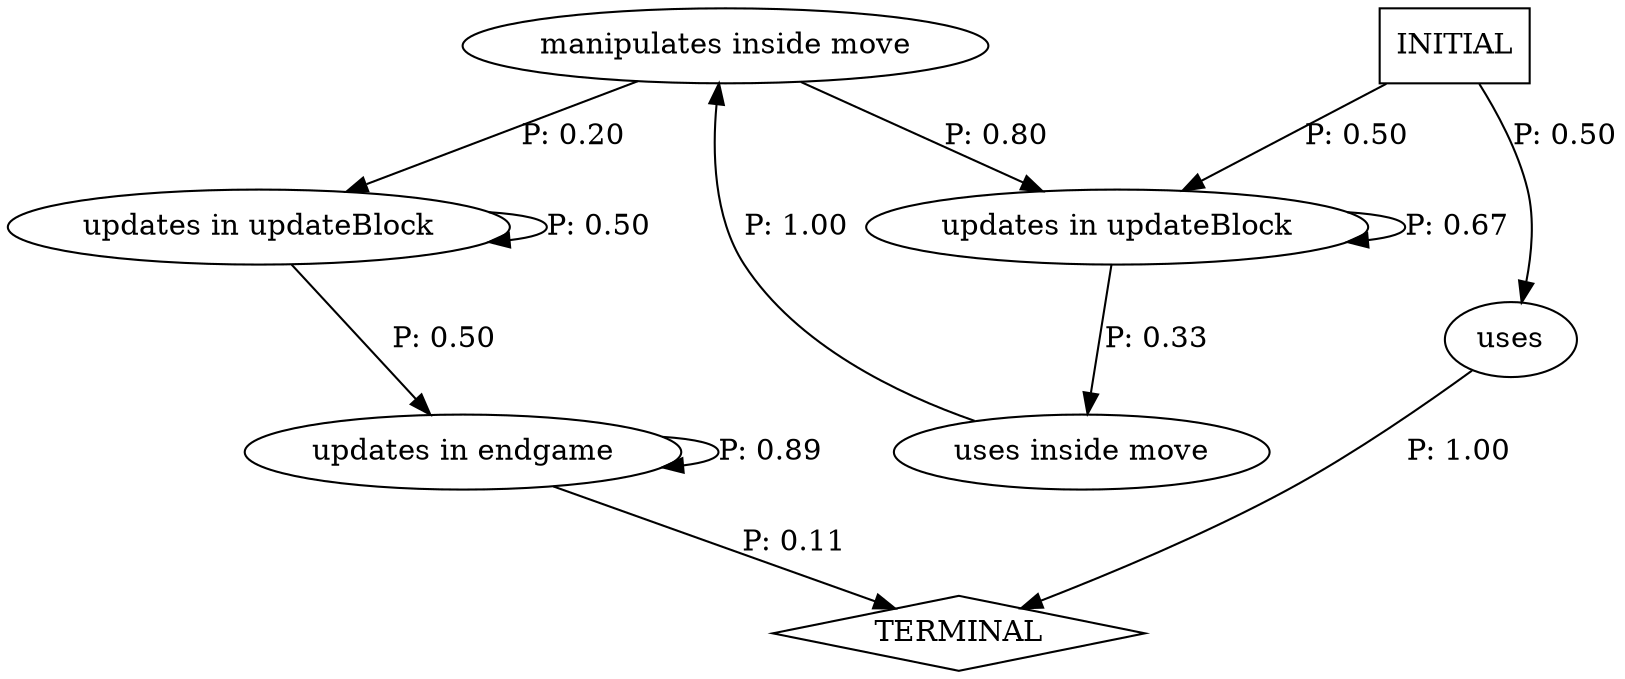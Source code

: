 digraph G {
  0 [label="manipulates inside move"];
  1 [label="updates in endgame"];
  2 [label="updates in updateBlock"];
  3 [label="updates in updateBlock"];
  4 [label="uses"];
  5 [label="uses inside move"];
  6 [label="TERMINAL",shape=diamond];
  7 [label="INITIAL",shape=box];
0->2 [label="P: 0.20"];
0->3 [label="P: 0.80"];
1->1 [label="P: 0.89"];
1->6 [label="P: 0.11"];
2->1 [label="P: 0.50"];
2->2 [label="P: 0.50"];
3->3 [label="P: 0.67"];
3->5 [label="P: 0.33"];
4->6 [label="P: 1.00"];
5->0 [label="P: 1.00"];
7->3 [label="P: 0.50"];
7->4 [label="P: 0.50"];
}
